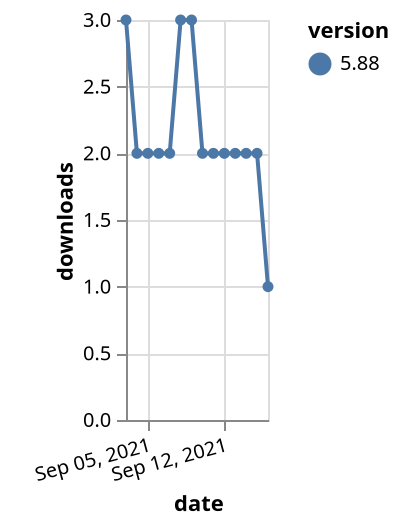 {"$schema": "https://vega.github.io/schema/vega-lite/v5.json", "description": "A simple bar chart with embedded data.", "data": {"values": [{"date": "2021-09-03", "total": 2773, "delta": 3, "version": "5.88"}, {"date": "2021-09-04", "total": 2775, "delta": 2, "version": "5.88"}, {"date": "2021-09-05", "total": 2777, "delta": 2, "version": "5.88"}, {"date": "2021-09-06", "total": 2779, "delta": 2, "version": "5.88"}, {"date": "2021-09-07", "total": 2781, "delta": 2, "version": "5.88"}, {"date": "2021-09-08", "total": 2784, "delta": 3, "version": "5.88"}, {"date": "2021-09-09", "total": 2787, "delta": 3, "version": "5.88"}, {"date": "2021-09-10", "total": 2789, "delta": 2, "version": "5.88"}, {"date": "2021-09-11", "total": 2791, "delta": 2, "version": "5.88"}, {"date": "2021-09-12", "total": 2793, "delta": 2, "version": "5.88"}, {"date": "2021-09-13", "total": 2795, "delta": 2, "version": "5.88"}, {"date": "2021-09-14", "total": 2797, "delta": 2, "version": "5.88"}, {"date": "2021-09-15", "total": 2799, "delta": 2, "version": "5.88"}, {"date": "2021-09-16", "total": 2800, "delta": 1, "version": "5.88"}]}, "width": "container", "mark": {"type": "line", "point": {"filled": true}}, "encoding": {"x": {"field": "date", "type": "temporal", "timeUnit": "yearmonthdate", "title": "date", "axis": {"labelAngle": -15}}, "y": {"field": "delta", "type": "quantitative", "title": "downloads"}, "color": {"field": "version", "type": "nominal"}, "tooltip": {"field": "delta"}}}